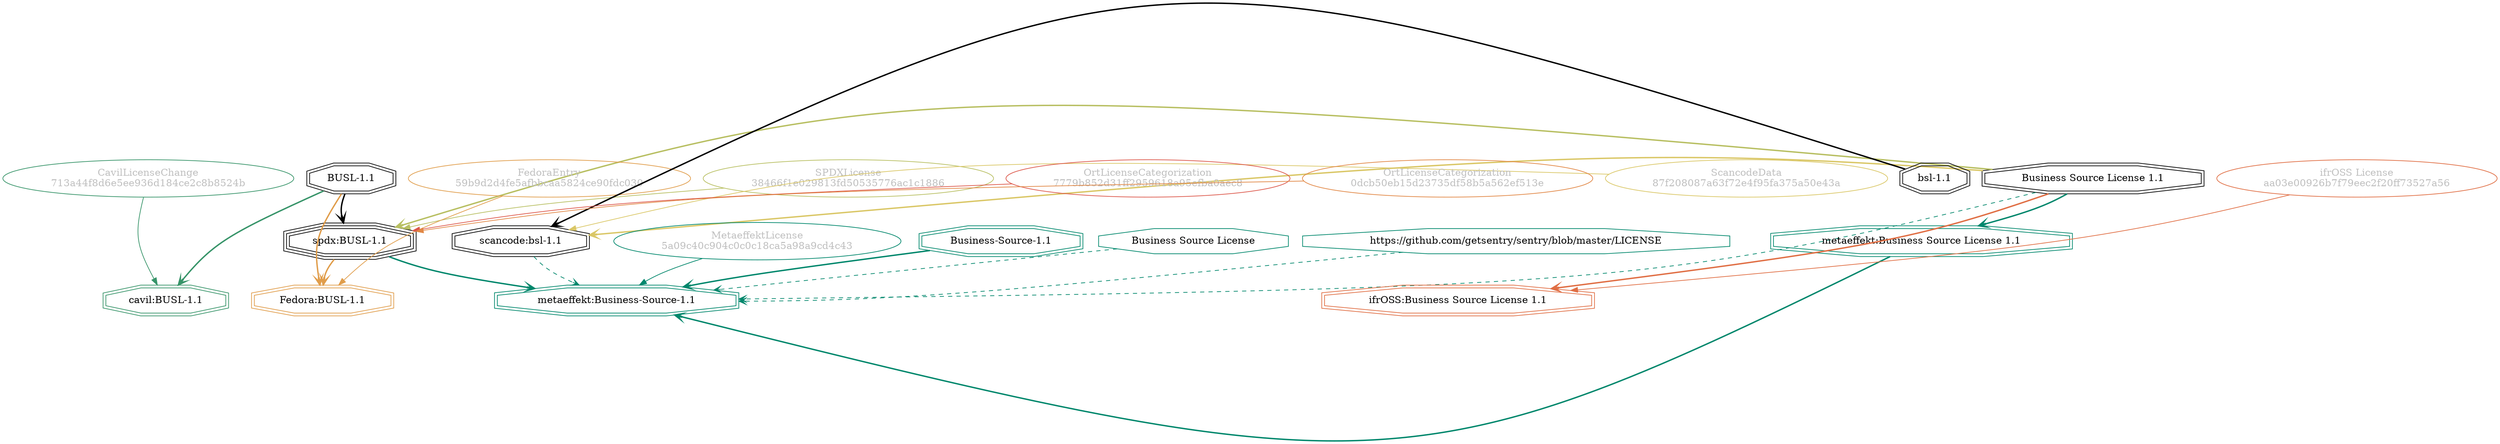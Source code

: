 strict digraph {
    node [shape=box];
    graph [splines=curved];
    633 [label="SPDXLicense\n38466f1e029813fd50535776ac1c1886"
        ,fontcolor=gray
        ,color="#b8bf62"
        ,fillcolor="beige;1"
        ,shape=ellipse];
    634 [label="spdx:BUSL-1.1"
        ,shape=tripleoctagon];
    635 [label="BUSL-1.1"
        ,shape=doubleoctagon];
    636 [label="Business Source License 1.1"
        ,shape=doubleoctagon];
    6019 [label="FedoraEntry\n59b9d2d4fe5afbbcaa5824ce90fdc030"
         ,fontcolor=gray
         ,color="#e09d4b"
         ,fillcolor="beige;1"
         ,shape=ellipse];
    6020 [label="Fedora:BUSL-1.1"
         ,color="#e09d4b"
         ,shape=doubleoctagon];
    13127 [label="ScancodeData\n87f208087a63f72e4f95fa375a50e43a"
          ,fontcolor=gray
          ,color="#dac767"
          ,fillcolor="beige;1"
          ,shape=ellipse];
    13128 [label="scancode:bsl-1.1"
          ,shape=doubleoctagon];
    13129 [label="bsl-1.1"
          ,shape=doubleoctagon];
    28647 [label="OrtLicenseCategorization\n7779b852d31ff2959618a95efba0aec8"
          ,fontcolor=gray
          ,color="#dc574a"
          ,fillcolor="beige;1"
          ,shape=ellipse];
    35491 [label="OrtLicenseCategorization\n0dcb50eb15d23735df58b5a562ef513e"
          ,fontcolor=gray
          ,color="#e18745"
          ,fillcolor="beige;1"
          ,shape=ellipse];
    36620 [label="CavilLicenseChange\n713a44f8d6e5ee936d184ce2c8b8524b"
          ,fontcolor=gray
          ,color="#379469"
          ,fillcolor="beige;1"
          ,shape=ellipse];
    36621 [label="cavil:BUSL-1.1"
          ,color="#379469"
          ,shape=doubleoctagon];
    39250 [label="MetaeffektLicense\n5a09c40c904c0c0c18ca5a98a9cd4c43"
          ,fontcolor=gray
          ,color="#00876c"
          ,fillcolor="beige;1"
          ,shape=ellipse];
    39251 [label="metaeffekt:Business-Source-1.1"
          ,color="#00876c"
          ,shape=doubleoctagon];
    39252 [label="Business-Source-1.1"
          ,color="#00876c"
          ,shape=doubleoctagon];
    39253 [label="metaeffekt:Business Source License 1.1"
          ,color="#00876c"
          ,shape=doubleoctagon];
    39254 [label="Business Source License"
          ,color="#00876c"
          ,shape=octagon];
    39255 [label="https://github.com/getsentry/sentry/blob/master/LICENSE"
          ,color="#00876c"
          ,shape=octagon];
    55511 [label="ifrOSS License\naa03e00926b7f79eec2f20ff73527a56"
          ,fontcolor=gray
          ,color="#e06f45"
          ,fillcolor="beige;1"
          ,shape=ellipse];
    55512 [label="ifrOSS:Business Source License 1.1"
          ,color="#e06f45"
          ,shape=doubleoctagon];
    633 -> 634 [weight=0.5
               ,color="#b8bf62"];
    634 -> 6020 [style=bold
                ,arrowhead=vee
                ,weight=0.7
                ,color="#e09d4b"];
    634 -> 39251 [style=bold
                 ,arrowhead=vee
                 ,weight=0.7
                 ,color="#00876c"];
    635 -> 634 [style=bold
               ,arrowhead=vee
               ,weight=0.7];
    635 -> 6020 [style=bold
                ,arrowhead=vee
                ,weight=0.7
                ,color="#e09d4b"];
    635 -> 36621 [style=bold
                 ,arrowhead=vee
                 ,weight=0.7
                 ,color="#379469"];
    635 -> 36621 [style=bold
                 ,arrowhead=vee
                 ,weight=0.7
                 ,color="#379469"];
    636 -> 634 [style=bold
               ,arrowhead=vee
               ,weight=0.7
               ,color="#b8bf62"];
    636 -> 13128 [style=bold
                 ,arrowhead=vee
                 ,weight=0.7
                 ,color="#dac767"];
    636 -> 39251 [style=dashed
                 ,arrowhead=vee
                 ,weight=0.5
                 ,color="#00876c"];
    636 -> 39253 [style=bold
                 ,arrowhead=vee
                 ,weight=0.7
                 ,color="#00876c"];
    636 -> 55512 [style=bold
                 ,arrowhead=vee
                 ,weight=0.7
                 ,color="#e06f45"];
    636 -> 55512 [style=bold
                 ,arrowhead=vee
                 ,weight=0.7
                 ,color="#e06f45"];
    6019 -> 6020 [weight=0.5
                 ,color="#e09d4b"];
    13127 -> 13128 [weight=0.5
                   ,color="#dac767"];
    13128 -> 39251 [style=dashed
                   ,arrowhead=vee
                   ,weight=0.5
                   ,color="#00876c"];
    13129 -> 13128 [style=bold
                   ,arrowhead=vee
                   ,weight=0.7];
    28647 -> 634 [weight=0.5
                 ,color="#dc574a"];
    35491 -> 634 [weight=0.5
                 ,color="#e18745"];
    36620 -> 36621 [weight=0.5
                   ,color="#379469"];
    39250 -> 39251 [weight=0.5
                   ,color="#00876c"];
    39252 -> 39251 [style=bold
                   ,arrowhead=vee
                   ,weight=0.7
                   ,color="#00876c"];
    39253 -> 39251 [style=bold
                   ,arrowhead=vee
                   ,weight=0.7
                   ,color="#00876c"];
    39254 -> 39251 [style=dashed
                   ,arrowhead=vee
                   ,weight=0.5
                   ,color="#00876c"];
    39255 -> 39251 [style=dashed
                   ,arrowhead=vee
                   ,weight=0.5
                   ,color="#00876c"];
    55511 -> 55512 [weight=0.5
                   ,color="#e06f45"];
}
